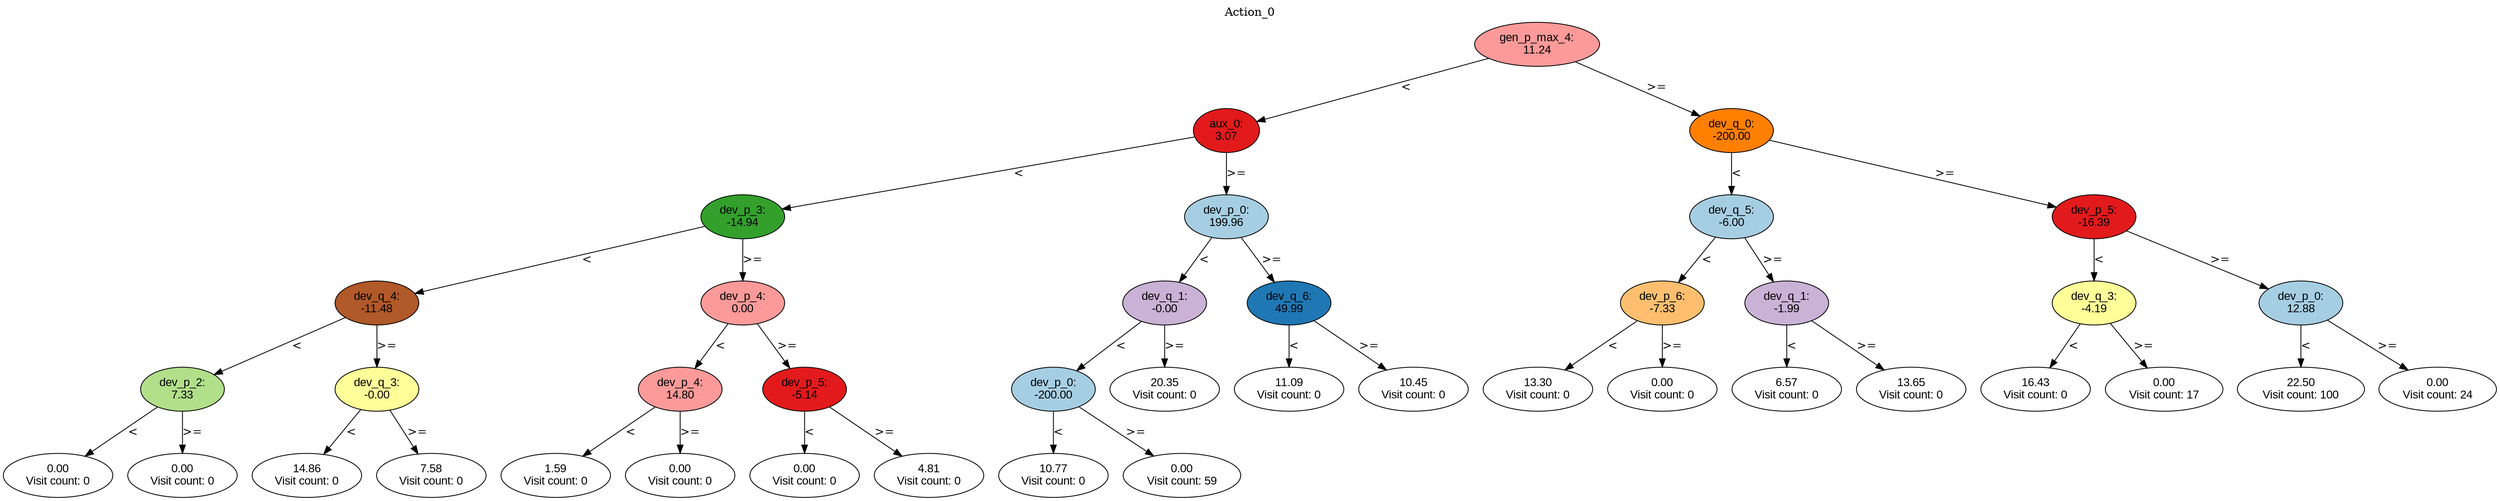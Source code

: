 digraph BST {
    node [fontname="Arial" style=filled colorscheme=paired12];
    0 [ label = "gen_p_max_4:
11.24" fillcolor=5];
    1 [ label = "aux_0:
3.07" fillcolor=6];
    2 [ label = "dev_p_3:
-14.94" fillcolor=4];
    3 [ label = "dev_q_4:
-11.48" fillcolor=12];
    4 [ label = "dev_p_2:
7.33" fillcolor=3];
    5 [ label = "0.00
Visit count: 0" fillcolor=white];
    6 [ label = "0.00
Visit count: 0" fillcolor=white];
    7 [ label = "dev_q_3:
-0.00" fillcolor=11];
    8 [ label = "14.86
Visit count: 0" fillcolor=white];
    9 [ label = "7.58
Visit count: 0" fillcolor=white];
    10 [ label = "dev_p_4:
0.00" fillcolor=5];
    11 [ label = "dev_p_4:
14.80" fillcolor=5];
    12 [ label = "1.59
Visit count: 0" fillcolor=white];
    13 [ label = "0.00
Visit count: 0" fillcolor=white];
    14 [ label = "dev_p_5:
-5.14" fillcolor=6];
    15 [ label = "0.00
Visit count: 0" fillcolor=white];
    16 [ label = "4.81
Visit count: 0" fillcolor=white];
    17 [ label = "dev_p_0:
199.96" fillcolor=1];
    18 [ label = "dev_q_1:
-0.00" fillcolor=9];
    19 [ label = "dev_p_0:
-200.00" fillcolor=1];
    20 [ label = "10.77
Visit count: 0" fillcolor=white];
    21 [ label = "0.00
Visit count: 59" fillcolor=white];
    22 [ label = "20.35
Visit count: 0" fillcolor=white];
    23 [ label = "dev_q_6:
49.99" fillcolor=2];
    24 [ label = "11.09
Visit count: 0" fillcolor=white];
    25 [ label = "10.45
Visit count: 0" fillcolor=white];
    26 [ label = "dev_q_0:
-200.00" fillcolor=8];
    27 [ label = "dev_q_5:
-6.00" fillcolor=1];
    28 [ label = "dev_p_6:
-7.33" fillcolor=7];
    29 [ label = "13.30
Visit count: 0" fillcolor=white];
    30 [ label = "0.00
Visit count: 0" fillcolor=white];
    31 [ label = "dev_q_1:
-1.99" fillcolor=9];
    32 [ label = "6.57
Visit count: 0" fillcolor=white];
    33 [ label = "13.65
Visit count: 0" fillcolor=white];
    34 [ label = "dev_p_5:
-16.39" fillcolor=6];
    35 [ label = "dev_q_3:
-4.19" fillcolor=11];
    36 [ label = "16.43
Visit count: 0" fillcolor=white];
    37 [ label = "0.00
Visit count: 17" fillcolor=white];
    38 [ label = "dev_p_0:
12.88" fillcolor=1];
    39 [ label = "22.50
Visit count: 100" fillcolor=white];
    40 [ label = "0.00
Visit count: 24" fillcolor=white];

    0  -> 1[ label = "<"];
    0  -> 26[ label = ">="];
    1  -> 2[ label = "<"];
    1  -> 17[ label = ">="];
    2  -> 3[ label = "<"];
    2  -> 10[ label = ">="];
    3  -> 4[ label = "<"];
    3  -> 7[ label = ">="];
    4  -> 5[ label = "<"];
    4  -> 6[ label = ">="];
    7  -> 8[ label = "<"];
    7  -> 9[ label = ">="];
    10  -> 11[ label = "<"];
    10  -> 14[ label = ">="];
    11  -> 12[ label = "<"];
    11  -> 13[ label = ">="];
    14  -> 15[ label = "<"];
    14  -> 16[ label = ">="];
    17  -> 18[ label = "<"];
    17  -> 23[ label = ">="];
    18  -> 19[ label = "<"];
    18  -> 22[ label = ">="];
    19  -> 20[ label = "<"];
    19  -> 21[ label = ">="];
    23  -> 24[ label = "<"];
    23  -> 25[ label = ">="];
    26  -> 27[ label = "<"];
    26  -> 34[ label = ">="];
    27  -> 28[ label = "<"];
    27  -> 31[ label = ">="];
    28  -> 29[ label = "<"];
    28  -> 30[ label = ">="];
    31  -> 32[ label = "<"];
    31  -> 33[ label = ">="];
    34  -> 35[ label = "<"];
    34  -> 38[ label = ">="];
    35  -> 36[ label = "<"];
    35  -> 37[ label = ">="];
    38  -> 39[ label = "<"];
    38  -> 40[ label = ">="];

    labelloc="t";
    label="Action_0";
}